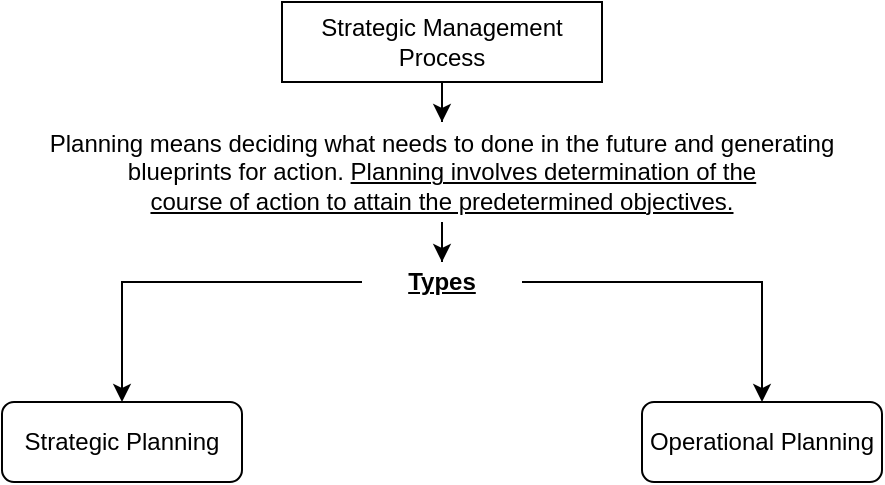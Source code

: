 <mxfile version="14.5.8" type="github">
  <diagram id="CXtjrz0CC56r9_kdbqIl" name="Page-1">
    <mxGraphModel dx="1252" dy="627" grid="1" gridSize="10" guides="1" tooltips="1" connect="1" arrows="1" fold="1" page="1" pageScale="1" pageWidth="850" pageHeight="1100" math="0" shadow="0">
      <root>
        <mxCell id="0" />
        <mxCell id="1" parent="0" />
        <mxCell id="QLJabMkSsxI0vp1HL2iL-3" style="edgeStyle=orthogonalEdgeStyle;rounded=0;orthogonalLoop=1;jettySize=auto;html=1;" edge="1" parent="1" source="mMcOxIyKWQ6gz_tthfHf-1" target="QLJabMkSsxI0vp1HL2iL-2">
          <mxGeometry relative="1" as="geometry" />
        </mxCell>
        <mxCell id="mMcOxIyKWQ6gz_tthfHf-1" value="Strategic Management Process" style="rounded=0;whiteSpace=wrap;html=1;" parent="1" vertex="1">
          <mxGeometry x="340" width="160" height="40" as="geometry" />
        </mxCell>
        <mxCell id="QLJabMkSsxI0vp1HL2iL-6" style="edgeStyle=orthogonalEdgeStyle;rounded=0;orthogonalLoop=1;jettySize=auto;html=1;" edge="1" parent="1" source="QLJabMkSsxI0vp1HL2iL-2" target="QLJabMkSsxI0vp1HL2iL-4">
          <mxGeometry relative="1" as="geometry" />
        </mxCell>
        <mxCell id="QLJabMkSsxI0vp1HL2iL-2" value="Planning means deciding what needs to done in the future and generating blueprints for action. &lt;u&gt;Planning involves determination of the&lt;br&gt;course of action to attain the predetermined objectives.&lt;/u&gt;" style="text;html=1;strokeColor=none;fillColor=none;align=center;verticalAlign=middle;whiteSpace=wrap;rounded=0;" vertex="1" parent="1">
          <mxGeometry x="200" y="60" width="440" height="50" as="geometry" />
        </mxCell>
        <mxCell id="QLJabMkSsxI0vp1HL2iL-9" style="edgeStyle=orthogonalEdgeStyle;rounded=0;orthogonalLoop=1;jettySize=auto;html=1;" edge="1" parent="1" source="QLJabMkSsxI0vp1HL2iL-4" target="QLJabMkSsxI0vp1HL2iL-8">
          <mxGeometry relative="1" as="geometry" />
        </mxCell>
        <mxCell id="QLJabMkSsxI0vp1HL2iL-10" style="edgeStyle=orthogonalEdgeStyle;rounded=0;orthogonalLoop=1;jettySize=auto;html=1;" edge="1" parent="1" source="QLJabMkSsxI0vp1HL2iL-4" target="QLJabMkSsxI0vp1HL2iL-7">
          <mxGeometry relative="1" as="geometry" />
        </mxCell>
        <mxCell id="QLJabMkSsxI0vp1HL2iL-4" value="&lt;u&gt;&lt;b&gt;Types&lt;/b&gt;&lt;/u&gt;" style="text;html=1;strokeColor=none;fillColor=none;align=center;verticalAlign=middle;whiteSpace=wrap;rounded=0;" vertex="1" parent="1">
          <mxGeometry x="380" y="130" width="80" height="20" as="geometry" />
        </mxCell>
        <mxCell id="QLJabMkSsxI0vp1HL2iL-7" value="Operational Planning" style="rounded=1;whiteSpace=wrap;html=1;" vertex="1" parent="1">
          <mxGeometry x="520" y="200" width="120" height="40" as="geometry" />
        </mxCell>
        <mxCell id="QLJabMkSsxI0vp1HL2iL-8" value="Strategic Planning" style="rounded=1;whiteSpace=wrap;html=1;" vertex="1" parent="1">
          <mxGeometry x="200" y="200" width="120" height="40" as="geometry" />
        </mxCell>
      </root>
    </mxGraphModel>
  </diagram>
</mxfile>
